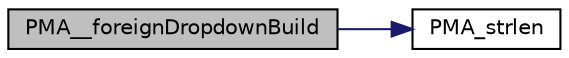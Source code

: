 digraph G
{
  edge [fontname="Helvetica",fontsize="10",labelfontname="Helvetica",labelfontsize="10"];
  node [fontname="Helvetica",fontsize="10",shape=record];
  rankdir="LR";
  Node1 [label="PMA__foreignDropdownBuild",height=0.2,width=0.4,color="black", fillcolor="grey75", style="filled" fontcolor="black"];
  Node1 -> Node2 [color="midnightblue",fontsize="10",style="solid",fontname="Helvetica"];
  Node2 [label="PMA_strlen",height=0.2,width=0.4,color="black", fillcolor="white", style="filled",URL="$string__mb_8lib_8php.html#a7d2b5c0ddb1f11882d037a29bf551ec0",tooltip="Returns length of string depending on current charset."];
}
